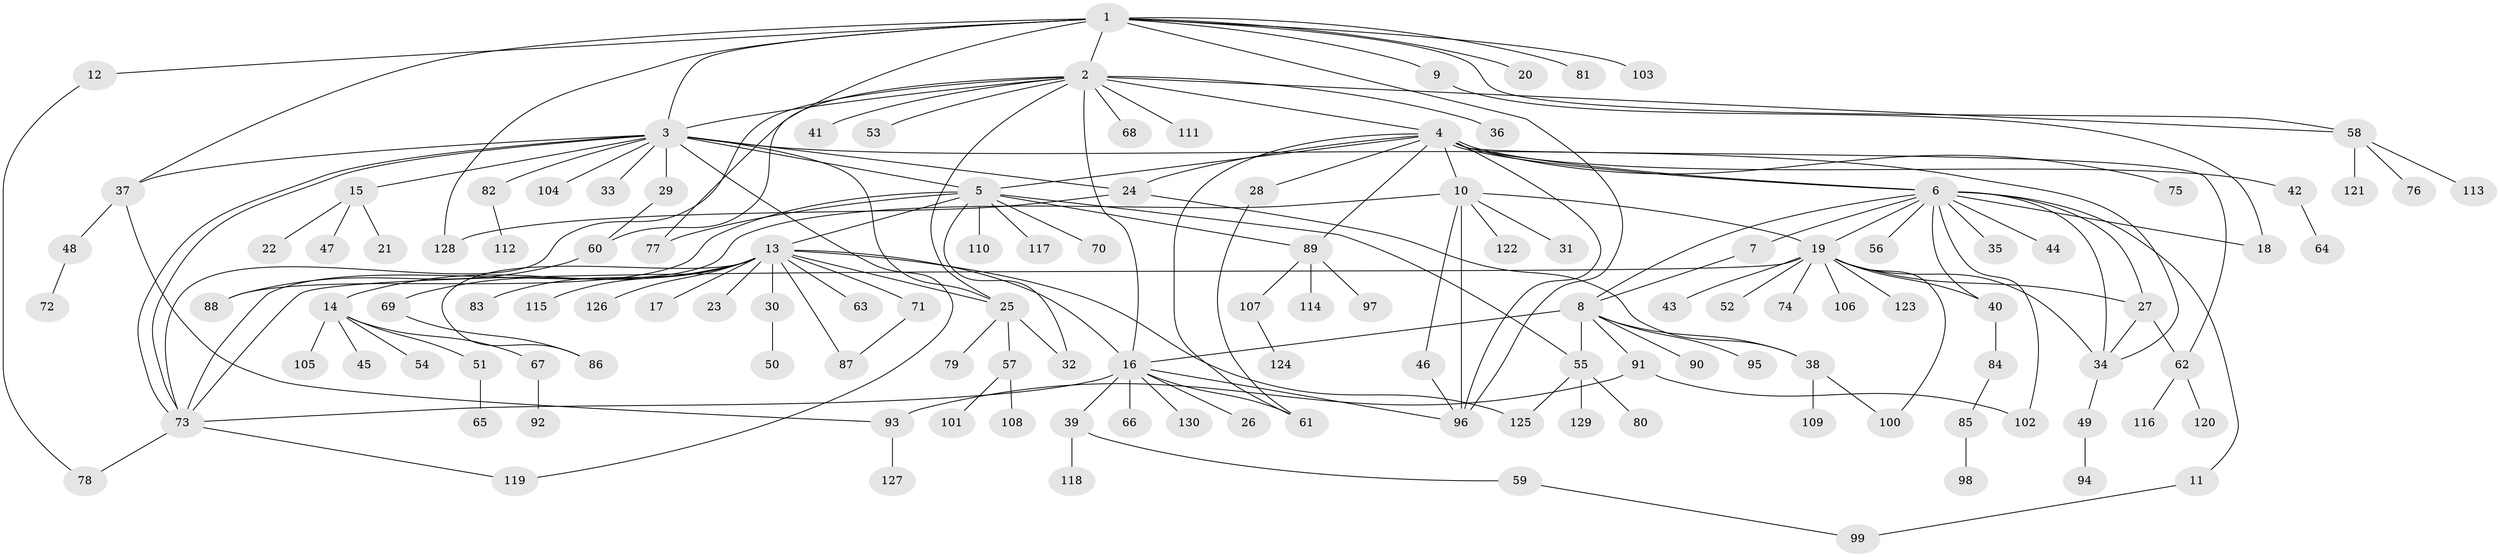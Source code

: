 // coarse degree distribution, {1: 0.8461538461538461, 11: 0.019230769230769232, 2: 0.019230769230769232, 18: 0.019230769230769232, 5: 0.019230769230769232, 7: 0.019230769230769232, 3: 0.019230769230769232, 6: 0.019230769230769232, 20: 0.019230769230769232}
// Generated by graph-tools (version 1.1) at 2025/50/03/04/25 21:50:02]
// undirected, 130 vertices, 176 edges
graph export_dot {
graph [start="1"]
  node [color=gray90,style=filled];
  1;
  2;
  3;
  4;
  5;
  6;
  7;
  8;
  9;
  10;
  11;
  12;
  13;
  14;
  15;
  16;
  17;
  18;
  19;
  20;
  21;
  22;
  23;
  24;
  25;
  26;
  27;
  28;
  29;
  30;
  31;
  32;
  33;
  34;
  35;
  36;
  37;
  38;
  39;
  40;
  41;
  42;
  43;
  44;
  45;
  46;
  47;
  48;
  49;
  50;
  51;
  52;
  53;
  54;
  55;
  56;
  57;
  58;
  59;
  60;
  61;
  62;
  63;
  64;
  65;
  66;
  67;
  68;
  69;
  70;
  71;
  72;
  73;
  74;
  75;
  76;
  77;
  78;
  79;
  80;
  81;
  82;
  83;
  84;
  85;
  86;
  87;
  88;
  89;
  90;
  91;
  92;
  93;
  94;
  95;
  96;
  97;
  98;
  99;
  100;
  101;
  102;
  103;
  104;
  105;
  106;
  107;
  108;
  109;
  110;
  111;
  112;
  113;
  114;
  115;
  116;
  117;
  118;
  119;
  120;
  121;
  122;
  123;
  124;
  125;
  126;
  127;
  128;
  129;
  130;
  1 -- 2;
  1 -- 3;
  1 -- 9;
  1 -- 12;
  1 -- 20;
  1 -- 37;
  1 -- 58;
  1 -- 77;
  1 -- 81;
  1 -- 96;
  1 -- 103;
  1 -- 128;
  2 -- 3;
  2 -- 4;
  2 -- 16;
  2 -- 25;
  2 -- 36;
  2 -- 41;
  2 -- 53;
  2 -- 58;
  2 -- 60;
  2 -- 68;
  2 -- 73;
  2 -- 111;
  3 -- 5;
  3 -- 15;
  3 -- 24;
  3 -- 25;
  3 -- 29;
  3 -- 33;
  3 -- 34;
  3 -- 37;
  3 -- 73;
  3 -- 73;
  3 -- 82;
  3 -- 104;
  3 -- 119;
  4 -- 5;
  4 -- 6;
  4 -- 6;
  4 -- 10;
  4 -- 24;
  4 -- 28;
  4 -- 42;
  4 -- 61;
  4 -- 62;
  4 -- 75;
  4 -- 89;
  4 -- 96;
  5 -- 13;
  5 -- 32;
  5 -- 55;
  5 -- 70;
  5 -- 77;
  5 -- 88;
  5 -- 89;
  5 -- 110;
  5 -- 117;
  6 -- 7;
  6 -- 8;
  6 -- 11;
  6 -- 18;
  6 -- 19;
  6 -- 27;
  6 -- 34;
  6 -- 35;
  6 -- 40;
  6 -- 44;
  6 -- 56;
  6 -- 102;
  7 -- 8;
  8 -- 16;
  8 -- 38;
  8 -- 55;
  8 -- 90;
  8 -- 91;
  8 -- 95;
  9 -- 18;
  10 -- 19;
  10 -- 31;
  10 -- 46;
  10 -- 73;
  10 -- 96;
  10 -- 122;
  11 -- 99;
  12 -- 78;
  13 -- 14;
  13 -- 16;
  13 -- 17;
  13 -- 23;
  13 -- 25;
  13 -- 30;
  13 -- 63;
  13 -- 69;
  13 -- 71;
  13 -- 83;
  13 -- 86;
  13 -- 87;
  13 -- 115;
  13 -- 125;
  13 -- 126;
  14 -- 45;
  14 -- 51;
  14 -- 54;
  14 -- 67;
  14 -- 105;
  15 -- 21;
  15 -- 22;
  15 -- 47;
  16 -- 26;
  16 -- 39;
  16 -- 61;
  16 -- 66;
  16 -- 73;
  16 -- 96;
  16 -- 130;
  19 -- 27;
  19 -- 34;
  19 -- 40;
  19 -- 43;
  19 -- 52;
  19 -- 73;
  19 -- 74;
  19 -- 100;
  19 -- 106;
  19 -- 123;
  24 -- 38;
  24 -- 128;
  25 -- 32;
  25 -- 57;
  25 -- 79;
  27 -- 34;
  27 -- 62;
  28 -- 61;
  29 -- 60;
  30 -- 50;
  34 -- 49;
  37 -- 48;
  37 -- 93;
  38 -- 100;
  38 -- 109;
  39 -- 59;
  39 -- 118;
  40 -- 84;
  42 -- 64;
  46 -- 96;
  48 -- 72;
  49 -- 94;
  51 -- 65;
  55 -- 80;
  55 -- 125;
  55 -- 129;
  57 -- 101;
  57 -- 108;
  58 -- 76;
  58 -- 113;
  58 -- 121;
  59 -- 99;
  60 -- 88;
  62 -- 116;
  62 -- 120;
  67 -- 92;
  69 -- 86;
  71 -- 87;
  73 -- 78;
  73 -- 119;
  82 -- 112;
  84 -- 85;
  85 -- 98;
  89 -- 97;
  89 -- 107;
  89 -- 114;
  91 -- 93;
  91 -- 102;
  93 -- 127;
  107 -- 124;
}
